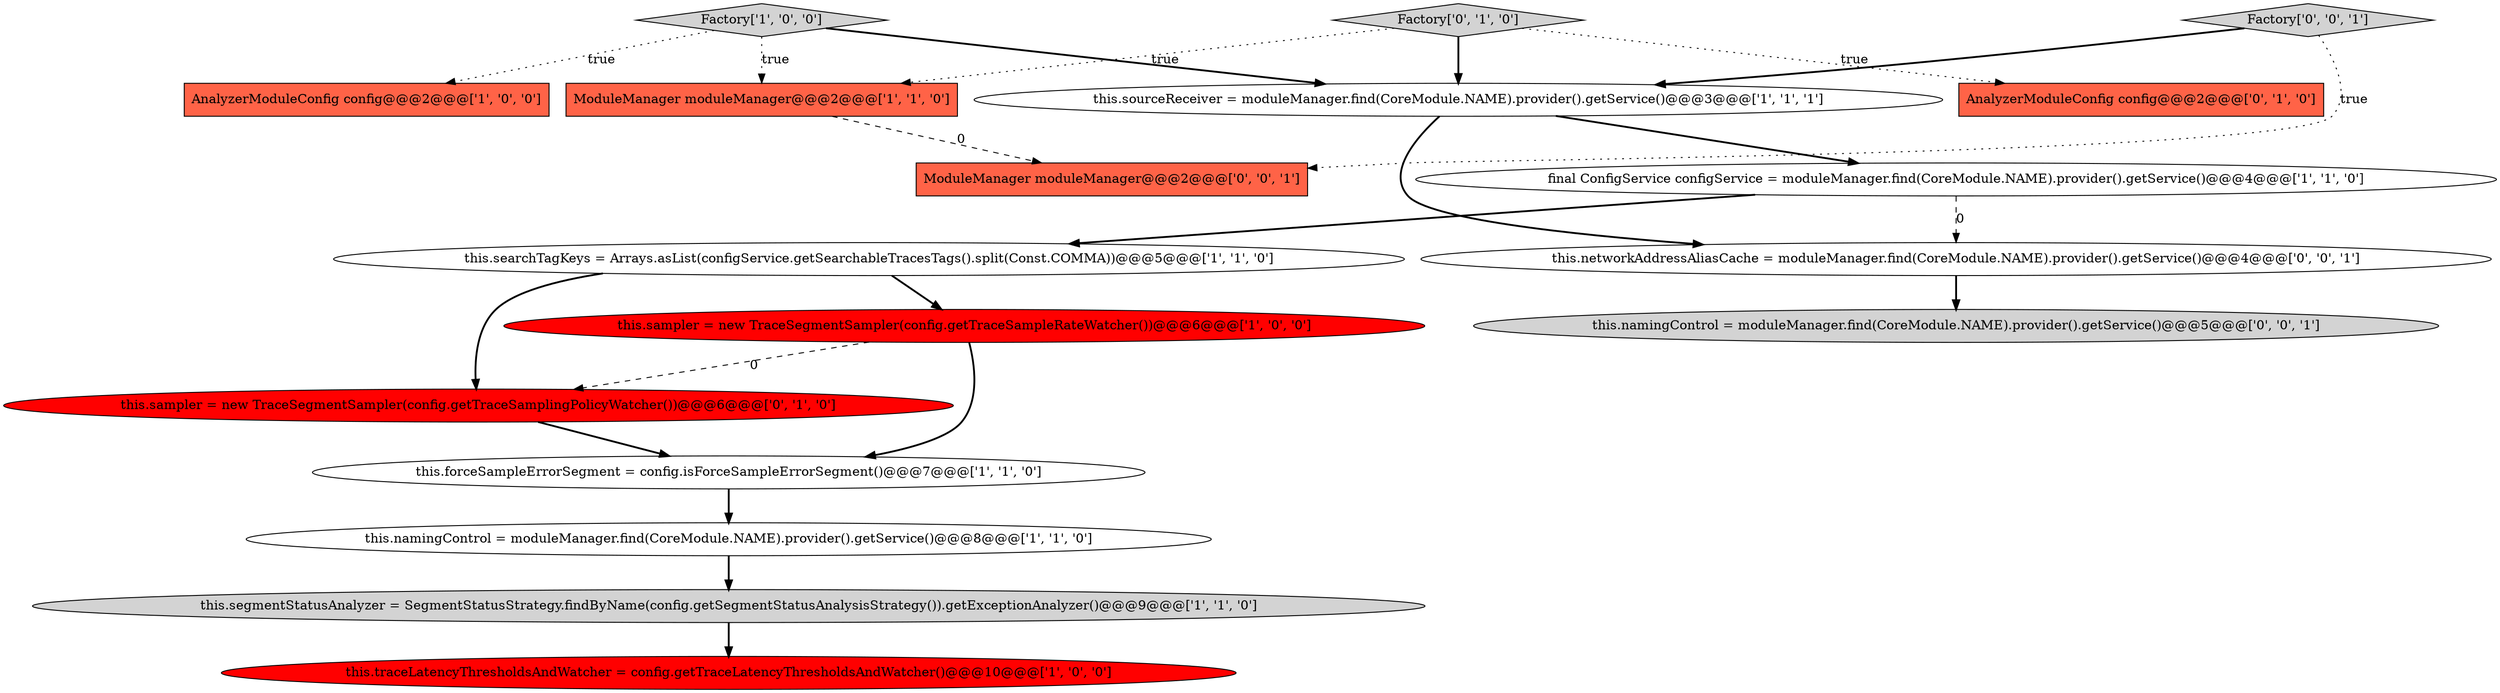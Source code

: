 digraph {
7 [style = filled, label = "this.sourceReceiver = moduleManager.find(CoreModule.NAME).provider().getService()@@@3@@@['1', '1', '1']", fillcolor = white, shape = ellipse image = "AAA0AAABBB1BBB"];
3 [style = filled, label = "this.namingControl = moduleManager.find(CoreModule.NAME).provider().getService()@@@8@@@['1', '1', '0']", fillcolor = white, shape = ellipse image = "AAA0AAABBB1BBB"];
9 [style = filled, label = "this.traceLatencyThresholdsAndWatcher = config.getTraceLatencyThresholdsAndWatcher()@@@10@@@['1', '0', '0']", fillcolor = red, shape = ellipse image = "AAA1AAABBB1BBB"];
11 [style = filled, label = "AnalyzerModuleConfig config@@@2@@@['0', '1', '0']", fillcolor = tomato, shape = box image = "AAA0AAABBB2BBB"];
10 [style = filled, label = "Factory['1', '0', '0']", fillcolor = lightgray, shape = diamond image = "AAA0AAABBB1BBB"];
12 [style = filled, label = "this.sampler = new TraceSegmentSampler(config.getTraceSamplingPolicyWatcher())@@@6@@@['0', '1', '0']", fillcolor = red, shape = ellipse image = "AAA1AAABBB2BBB"];
2 [style = filled, label = "this.forceSampleErrorSegment = config.isForceSampleErrorSegment()@@@7@@@['1', '1', '0']", fillcolor = white, shape = ellipse image = "AAA0AAABBB1BBB"];
6 [style = filled, label = "this.searchTagKeys = Arrays.asList(configService.getSearchableTracesTags().split(Const.COMMA))@@@5@@@['1', '1', '0']", fillcolor = white, shape = ellipse image = "AAA0AAABBB1BBB"];
13 [style = filled, label = "Factory['0', '1', '0']", fillcolor = lightgray, shape = diamond image = "AAA0AAABBB2BBB"];
5 [style = filled, label = "final ConfigService configService = moduleManager.find(CoreModule.NAME).provider().getService()@@@4@@@['1', '1', '0']", fillcolor = white, shape = ellipse image = "AAA0AAABBB1BBB"];
14 [style = filled, label = "this.namingControl = moduleManager.find(CoreModule.NAME).provider().getService()@@@5@@@['0', '0', '1']", fillcolor = lightgray, shape = ellipse image = "AAA0AAABBB3BBB"];
15 [style = filled, label = "Factory['0', '0', '1']", fillcolor = lightgray, shape = diamond image = "AAA0AAABBB3BBB"];
16 [style = filled, label = "this.networkAddressAliasCache = moduleManager.find(CoreModule.NAME).provider().getService()@@@4@@@['0', '0', '1']", fillcolor = white, shape = ellipse image = "AAA0AAABBB3BBB"];
17 [style = filled, label = "ModuleManager moduleManager@@@2@@@['0', '0', '1']", fillcolor = tomato, shape = box image = "AAA0AAABBB3BBB"];
1 [style = filled, label = "this.sampler = new TraceSegmentSampler(config.getTraceSampleRateWatcher())@@@6@@@['1', '0', '0']", fillcolor = red, shape = ellipse image = "AAA1AAABBB1BBB"];
4 [style = filled, label = "ModuleManager moduleManager@@@2@@@['1', '1', '0']", fillcolor = tomato, shape = box image = "AAA0AAABBB1BBB"];
8 [style = filled, label = "this.segmentStatusAnalyzer = SegmentStatusStrategy.findByName(config.getSegmentStatusAnalysisStrategy()).getExceptionAnalyzer()@@@9@@@['1', '1', '0']", fillcolor = lightgray, shape = ellipse image = "AAA0AAABBB1BBB"];
0 [style = filled, label = "AnalyzerModuleConfig config@@@2@@@['1', '0', '0']", fillcolor = tomato, shape = box image = "AAA0AAABBB1BBB"];
15->7 [style = bold, label=""];
4->17 [style = dashed, label="0"];
2->3 [style = bold, label=""];
10->7 [style = bold, label=""];
15->17 [style = dotted, label="true"];
5->16 [style = dashed, label="0"];
6->1 [style = bold, label=""];
1->12 [style = dashed, label="0"];
12->2 [style = bold, label=""];
7->5 [style = bold, label=""];
5->6 [style = bold, label=""];
13->7 [style = bold, label=""];
3->8 [style = bold, label=""];
7->16 [style = bold, label=""];
8->9 [style = bold, label=""];
16->14 [style = bold, label=""];
10->0 [style = dotted, label="true"];
13->11 [style = dotted, label="true"];
1->2 [style = bold, label=""];
10->4 [style = dotted, label="true"];
13->4 [style = dotted, label="true"];
6->12 [style = bold, label=""];
}
